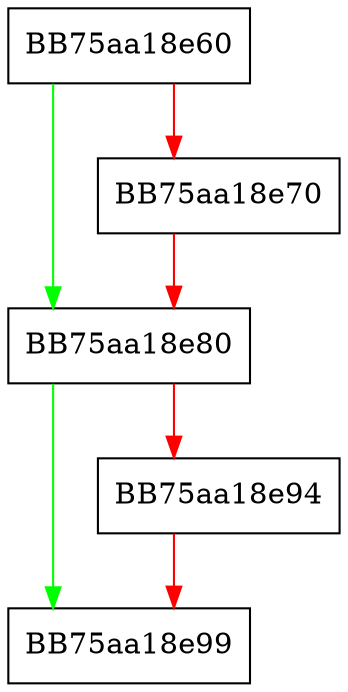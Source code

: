 digraph Cleanup {
  node [shape="box"];
  graph [splines=ortho];
  BB75aa18e60 -> BB75aa18e80 [color="green"];
  BB75aa18e60 -> BB75aa18e70 [color="red"];
  BB75aa18e70 -> BB75aa18e80 [color="red"];
  BB75aa18e80 -> BB75aa18e99 [color="green"];
  BB75aa18e80 -> BB75aa18e94 [color="red"];
  BB75aa18e94 -> BB75aa18e99 [color="red"];
}